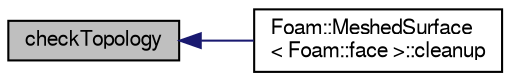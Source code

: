 digraph "checkTopology"
{
  bgcolor="transparent";
  edge [fontname="FreeSans",fontsize="10",labelfontname="FreeSans",labelfontsize="10"];
  node [fontname="FreeSans",fontsize="10",shape=record];
  rankdir="LR";
  Node135308 [label="checkTopology",height=0.2,width=0.4,color="black", fillcolor="grey75", style="filled", fontcolor="black"];
  Node135308 -> Node135309 [dir="back",color="midnightblue",fontsize="10",style="solid",fontname="FreeSans"];
  Node135309 [label="Foam::MeshedSurface\l\< Foam::face \>::cleanup",height=0.2,width=0.4,color="black",URL="$a29566.html#a71fb3698346366a55da6e64bdf82a89f",tooltip="Remove invalid faces. "];
}
